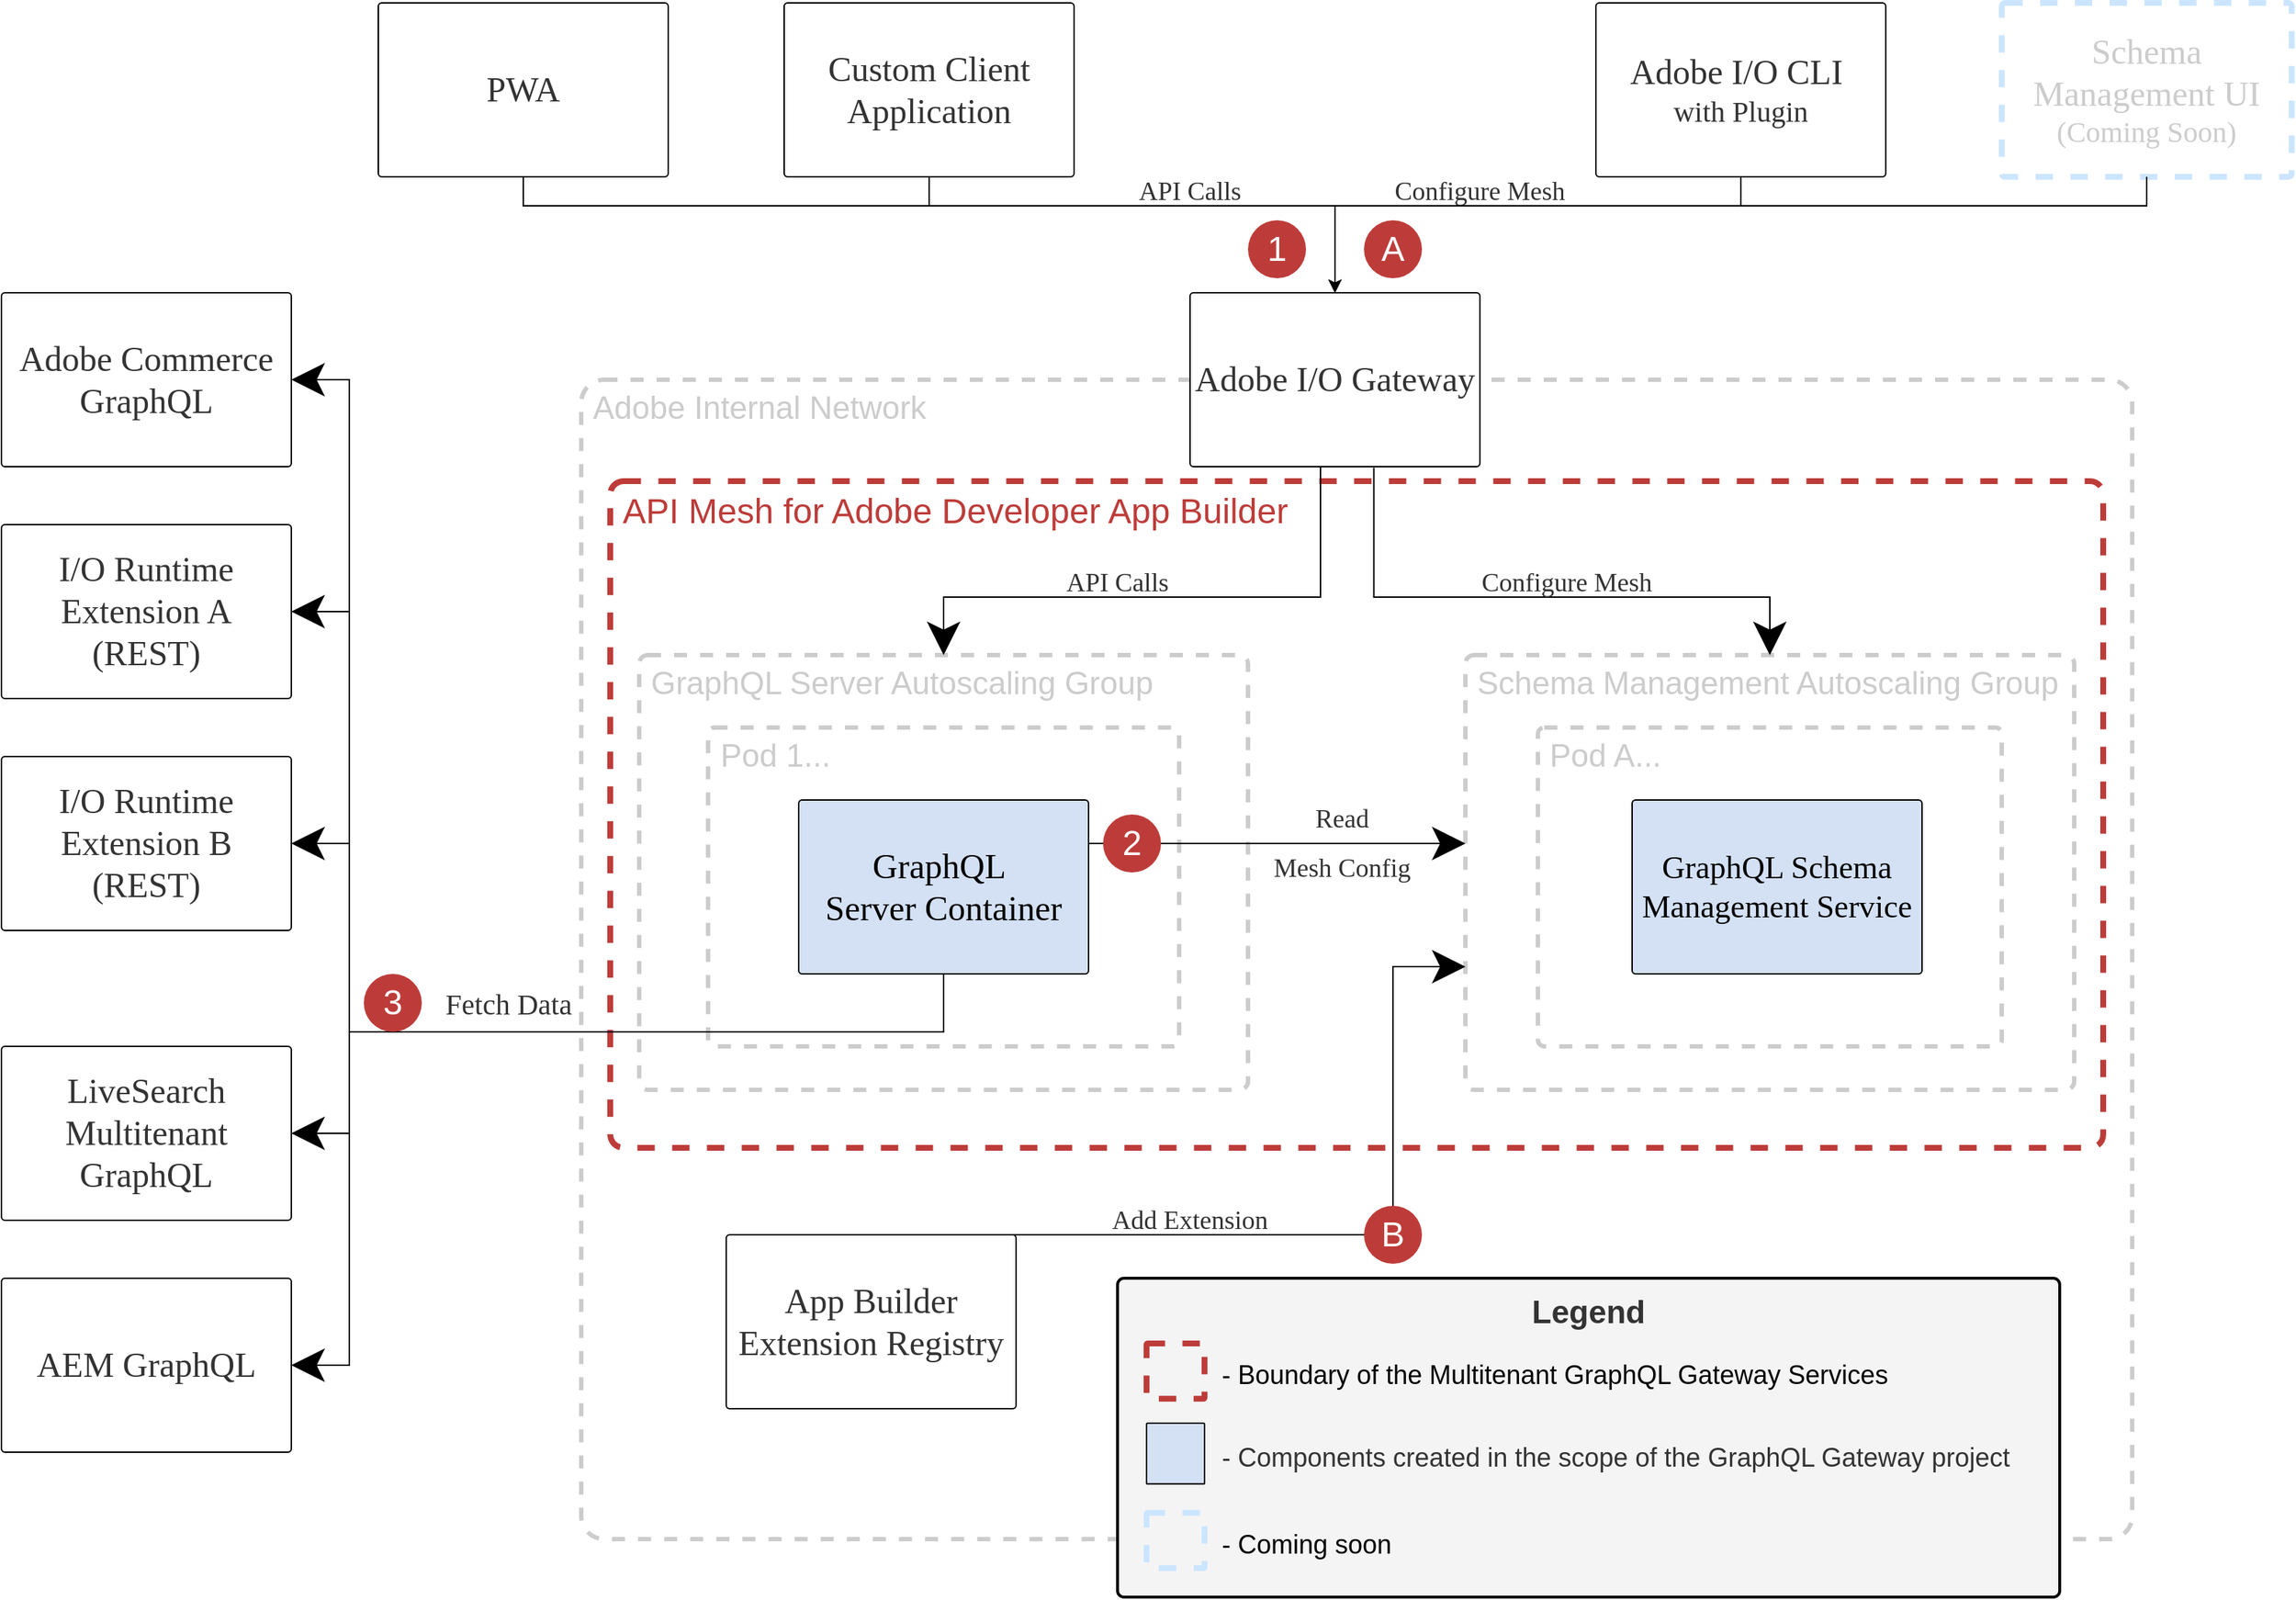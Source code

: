 <mxfile version="18.1.3" type="device"><diagram id="HuxnVWD3fxlY8WrwjRA4" name="Page-1"><mxGraphModel dx="1296" dy="699" grid="1" gridSize="10" guides="1" tooltips="1" connect="1" arrows="1" fold="1" page="1" pageScale="1" pageWidth="850" pageHeight="1100" math="0" shadow="0"><root><mxCell id="0"/><mxCell id="1" parent="0"/><mxCell id="AykOZnKy9bjINJLmDB4_-24" value=" Adobe Internal Network" style="rounded=1;arcSize=2;fillColor=default;strokeColor=#CCCCCC;movable=1;resizable=1;rotatable=1;deletable=1;editable=1;connectable=1;fontFamily=Helvetica;fontSize=22;perimeter=rectanglePerimeter;shadow=0;fontColor=#CCCCCC;dashed=1;align=left;verticalAlign=top;whiteSpace=wrap;strokeWidth=3;" parent="1" vertex="1"><mxGeometry x="460" y="300" width="1070" height="800" as="geometry"/></mxCell><mxCell id="AykOZnKy9bjINJLmDB4_-46" value="&lt;div&gt;&lt;font style=&quot;font-size: 18px&quot;&gt;Read&lt;/font&gt;&lt;/div&gt;&lt;div style=&quot;font-size: 10px&quot;&gt;&lt;span&gt;&lt;br&gt;&lt;/span&gt;&lt;/div&gt;&lt;div&gt;&lt;span style=&quot;font-size: 18px&quot;&gt;Mesh Config&lt;/span&gt;&lt;/div&gt;" style="rounded=1;whiteSpace=wrap;html=1;arcSize=2;fillColor=none;strokeColor=none;movable=1;resizable=1;rotatable=1;deletable=1;editable=1;connectable=1;fontFamily=Verdana;fontSize=13;perimeter=rectanglePerimeter;shadow=0;fontColor=#333333;align=center;" parent="1" vertex="1"><mxGeometry x="830" y="600" width="310" height="40" as="geometry"/></mxCell><mxCell id="AykOZnKy9bjINJLmDB4_-25" value=" API Mesh for Adobe Developer App Builder" style="rounded=1;arcSize=2;movable=1;resizable=1;rotatable=1;deletable=1;editable=1;connectable=1;fontFamily=Helvetica;fontSize=24;perimeter=rectanglePerimeter;shadow=0;dashed=1;align=left;verticalAlign=top;whiteSpace=wrap;strokeWidth=4;fillColor=none;strokeColor=#BD3C39;fontColor=#BD3C39;" parent="1" vertex="1"><mxGeometry x="480" y="370" width="1030" height="460" as="geometry"/></mxCell><mxCell id="AykOZnKy9bjINJLmDB4_-28" value=" Schema Management Autoscaling Group" style="rounded=1;arcSize=2;fillColor=default;strokeColor=#CCCCCC;movable=1;resizable=1;rotatable=1;deletable=1;editable=1;connectable=1;fontFamily=Helvetica;fontSize=22;perimeter=rectanglePerimeter;shadow=0;fontColor=#CCCCCC;dashed=1;align=left;verticalAlign=top;whiteSpace=wrap;strokeWidth=3;" parent="1" vertex="1"><mxGeometry x="1070" y="490" width="420" height="300" as="geometry"/></mxCell><mxCell id="AykOZnKy9bjINJLmDB4_-29" value=" Pod A..." style="rounded=1;arcSize=2;fillColor=default;strokeColor=#CCCCCC;movable=1;resizable=1;rotatable=1;deletable=1;editable=1;connectable=1;fontFamily=Helvetica;fontSize=22;perimeter=rectanglePerimeter;shadow=0;fontColor=#CCCCCC;dashed=1;align=left;verticalAlign=top;whiteSpace=wrap;strokeWidth=3;" parent="1" vertex="1"><mxGeometry x="1120" y="540" width="320" height="220" as="geometry"/></mxCell><mxCell id="AykOZnKy9bjINJLmDB4_-26" value=" GraphQL Server Autoscaling Group" style="rounded=1;arcSize=2;fillColor=default;strokeColor=#CCCCCC;movable=1;resizable=1;rotatable=1;deletable=1;editable=1;connectable=1;fontFamily=Helvetica;fontSize=22;perimeter=rectanglePerimeter;shadow=0;fontColor=#CCCCCC;dashed=1;align=left;verticalAlign=top;whiteSpace=wrap;strokeWidth=3;" parent="1" vertex="1"><mxGeometry x="500" y="490" width="420" height="300" as="geometry"/></mxCell><mxCell id="AykOZnKy9bjINJLmDB4_-27" value=" Pod 1..." style="rounded=1;arcSize=2;fillColor=default;strokeColor=#CCCCCC;movable=1;resizable=1;rotatable=1;deletable=1;editable=1;connectable=1;fontFamily=Helvetica;fontSize=22;perimeter=rectanglePerimeter;shadow=0;fontColor=#CCCCCC;dashed=1;align=left;verticalAlign=top;whiteSpace=wrap;strokeWidth=3;" parent="1" vertex="1"><mxGeometry x="547.5" y="540" width="325" height="220" as="geometry"/></mxCell><mxCell id="AykOZnKy9bjINJLmDB4_-15" style="edgeStyle=orthogonalEdgeStyle;rounded=0;orthogonalLoop=1;jettySize=auto;html=1;exitX=0.5;exitY=1;exitDx=0;exitDy=0;endSize=20;entryX=0.5;entryY=0;entryDx=0;entryDy=0;" parent="1" source="XAE0YdJrRLPsoNwTPt81-1" target="AykOZnKy9bjINJLmDB4_-26" edge="1"><mxGeometry relative="1" as="geometry"><mxPoint x="810" y="410" as="targetPoint"/><Array as="points"><mxPoint x="970" y="360"/><mxPoint x="970" y="450"/><mxPoint x="710" y="450"/></Array></mxGeometry></mxCell><mxCell id="AykOZnKy9bjINJLmDB4_-22" style="edgeStyle=orthogonalEdgeStyle;rounded=0;orthogonalLoop=1;jettySize=auto;html=1;exitX=0.634;exitY=1.006;exitDx=0;exitDy=0;startArrow=none;startFill=0;endArrow=classic;endFill=1;endSize=20;exitPerimeter=0;entryX=0.5;entryY=0;entryDx=0;entryDy=0;" parent="1" source="XAE0YdJrRLPsoNwTPt81-1" target="AykOZnKy9bjINJLmDB4_-28" edge="1"><mxGeometry relative="1" as="geometry"><mxPoint x="1410" y="450" as="targetPoint"/><Array as="points"><mxPoint x="1007" y="450"/><mxPoint x="1280" y="450"/></Array></mxGeometry></mxCell><mxCell id="XAE0YdJrRLPsoNwTPt81-1" value="&lt;div&gt;&lt;font style=&quot;font-size: 24px&quot;&gt;Adobe I/O Gateway&lt;/font&gt;&lt;/div&gt;" style="rounded=1;whiteSpace=wrap;html=1;arcSize=2;fillColor=default;strokeColor=#000000;movable=1;resizable=1;rotatable=1;deletable=1;editable=1;connectable=1;fontFamily=Verdana;fontSize=13;perimeter=rectanglePerimeter;shadow=0;fontColor=#333333;align=center;" parent="1" vertex="1"><mxGeometry x="880" y="240" width="200" height="120" as="geometry"/></mxCell><mxCell id="AykOZnKy9bjINJLmDB4_-12" style="edgeStyle=orthogonalEdgeStyle;rounded=0;orthogonalLoop=1;jettySize=auto;html=1;exitX=0.5;exitY=1;exitDx=0;exitDy=0;entryX=0.5;entryY=0;entryDx=0;entryDy=0;" parent="1" source="XAE0YdJrRLPsoNwTPt81-8" target="XAE0YdJrRLPsoNwTPt81-1" edge="1"><mxGeometry relative="1" as="geometry"><mxPoint x="980" y="200" as="targetPoint"/><Array as="points"><mxPoint x="420" y="180"/><mxPoint x="980" y="180"/></Array></mxGeometry></mxCell><mxCell id="XAE0YdJrRLPsoNwTPt81-8" value="&lt;div&gt;&lt;font style=&quot;font-size: 24px&quot;&gt;PWA&lt;/font&gt;&lt;/div&gt;" style="rounded=1;whiteSpace=wrap;html=1;arcSize=2;fillColor=none;strokeColor=#000000;movable=1;resizable=1;rotatable=1;deletable=1;editable=1;connectable=1;fontFamily=Verdana;fontSize=13;perimeter=rectanglePerimeter;shadow=0;fontColor=#333333;align=center;" parent="1" vertex="1"><mxGeometry x="320" y="40" width="200" height="120" as="geometry"/></mxCell><mxCell id="AykOZnKy9bjINJLmDB4_-11" style="edgeStyle=orthogonalEdgeStyle;rounded=0;orthogonalLoop=1;jettySize=auto;html=1;exitX=0.5;exitY=1;exitDx=0;exitDy=0;" parent="1" source="XAE0YdJrRLPsoNwTPt81-9" target="XAE0YdJrRLPsoNwTPt81-1" edge="1"><mxGeometry relative="1" as="geometry"><Array as="points"><mxPoint x="700" y="180"/><mxPoint x="980" y="180"/></Array></mxGeometry></mxCell><mxCell id="XAE0YdJrRLPsoNwTPt81-9" value="&lt;div&gt;&lt;font style=&quot;font-size: 24px&quot;&gt;Custom Client&lt;/font&gt;&lt;/div&gt;&lt;div&gt;&lt;font style=&quot;font-size: 24px&quot;&gt;Application&lt;/font&gt;&lt;/div&gt;" style="rounded=1;whiteSpace=wrap;html=1;arcSize=2;fillColor=none;strokeColor=#000000;movable=1;resizable=1;rotatable=1;deletable=1;editable=1;connectable=1;fontFamily=Verdana;fontSize=13;perimeter=rectanglePerimeter;shadow=0;fontColor=#333333;align=center;" parent="1" vertex="1"><mxGeometry x="600" y="40" width="200" height="120" as="geometry"/></mxCell><mxCell id="AykOZnKy9bjINJLmDB4_-13" style="edgeStyle=orthogonalEdgeStyle;rounded=0;orthogonalLoop=1;jettySize=auto;html=1;exitX=0.5;exitY=1;exitDx=0;exitDy=0;entryX=0.5;entryY=0;entryDx=0;entryDy=0;" parent="1" source="XAE0YdJrRLPsoNwTPt81-10" target="XAE0YdJrRLPsoNwTPt81-1" edge="1"><mxGeometry relative="1" as="geometry"><Array as="points"><mxPoint x="1260" y="180"/><mxPoint x="980" y="180"/></Array></mxGeometry></mxCell><mxCell id="XAE0YdJrRLPsoNwTPt81-10" value="&lt;div&gt;&lt;font style=&quot;font-size: 24px&quot;&gt;Adobe I/O CLI&amp;nbsp;&lt;/font&gt;&lt;/div&gt;&lt;div&gt;&lt;font style=&quot;font-size: 20px&quot;&gt;with Plugin&lt;/font&gt;&lt;/div&gt;" style="rounded=1;whiteSpace=wrap;html=1;arcSize=2;fillColor=none;strokeColor=#000000;movable=1;resizable=1;rotatable=1;deletable=1;editable=1;connectable=1;fontFamily=Verdana;fontSize=13;perimeter=rectanglePerimeter;shadow=0;fontColor=#333333;align=center;" parent="1" vertex="1"><mxGeometry x="1160" y="40" width="200" height="120" as="geometry"/></mxCell><mxCell id="XAE0YdJrRLPsoNwTPt81-11" value="&lt;div&gt;&lt;font style=&quot;font-size: 24px&quot; color=&quot;#cccccc&quot;&gt;Schema Management UI&lt;/font&gt;&lt;/div&gt;&lt;div&gt;&lt;span style=&quot;font-size: 20px ; color: rgb(204 , 204 , 204)&quot;&gt;(Coming Soon)&lt;/span&gt;&lt;br&gt;&lt;/div&gt;" style="rounded=1;whiteSpace=wrap;html=1;arcSize=2;fillColor=none;strokeColor=#CCE5FF;movable=1;resizable=1;rotatable=1;deletable=1;editable=1;connectable=1;fontFamily=Verdana;fontSize=13;perimeter=rectanglePerimeter;shadow=0;fontColor=#333333;align=center;dashed=1;strokeWidth=4;" parent="1" vertex="1"><mxGeometry x="1440" y="40" width="200" height="120" as="geometry"/></mxCell><mxCell id="AykOZnKy9bjINJLmDB4_-16" style="edgeStyle=orthogonalEdgeStyle;rounded=0;orthogonalLoop=1;jettySize=auto;html=1;exitX=0.5;exitY=0;exitDx=0;exitDy=0;entryX=1;entryY=0.5;entryDx=0;entryDy=0;endSize=20;" parent="1" source="AykOZnKy9bjINJLmDB4_-3" target="AykOZnKy9bjINJLmDB4_-6" edge="1"><mxGeometry relative="1" as="geometry"><Array as="points"><mxPoint x="710" y="750"/><mxPoint x="300" y="750"/><mxPoint x="300" y="460"/></Array></mxGeometry></mxCell><mxCell id="AykOZnKy9bjINJLmDB4_-23" style="edgeStyle=orthogonalEdgeStyle;rounded=0;orthogonalLoop=1;jettySize=auto;html=1;exitX=1;exitY=0.25;exitDx=0;exitDy=0;startArrow=none;startFill=0;endArrow=classic;endFill=1;endSize=20;" parent="1" source="AykOZnKy9bjINJLmDB4_-3" edge="1"><mxGeometry relative="1" as="geometry"><mxPoint x="1070" y="620" as="targetPoint"/><Array as="points"><mxPoint x="940" y="620"/><mxPoint x="940" y="620"/></Array></mxGeometry></mxCell><mxCell id="AykOZnKy9bjINJLmDB4_-3" value="&lt;div&gt;&lt;font style=&quot;font-size: 24px&quot;&gt;GraphQL&amp;nbsp;&lt;/font&gt;&lt;/div&gt;&lt;div&gt;&lt;font style=&quot;font-size: 24px&quot;&gt;Server Container&lt;/font&gt;&lt;/div&gt;" style="rounded=1;whiteSpace=wrap;html=1;arcSize=2;fillColor=#D4E1F5;strokeColor=#000000;movable=1;resizable=1;rotatable=1;deletable=1;editable=1;connectable=1;fontFamily=Verdana;fontSize=13;perimeter=rectanglePerimeter;shadow=0;align=center;" parent="1" vertex="1"><mxGeometry x="610" y="590" width="200" height="120" as="geometry"/></mxCell><mxCell id="AykOZnKy9bjINJLmDB4_-4" value="&lt;div&gt;&lt;font style=&quot;font-size: 22px&quot;&gt;GraphQL Schema Management Service&lt;/font&gt;&lt;/div&gt;" style="rounded=1;whiteSpace=wrap;html=1;arcSize=2;fillColor=#D4E1F5;strokeColor=#000000;movable=1;resizable=1;rotatable=1;deletable=1;editable=1;connectable=1;fontFamily=Verdana;fontSize=13;perimeter=rectanglePerimeter;shadow=0;align=center;" parent="1" vertex="1"><mxGeometry x="1185" y="590" width="200" height="120" as="geometry"/></mxCell><mxCell id="AykOZnKy9bjINJLmDB4_-30" style="edgeStyle=orthogonalEdgeStyle;rounded=0;orthogonalLoop=1;jettySize=auto;html=1;exitX=0.5;exitY=0;exitDx=0;exitDy=0;fontSize=27;fontColor=#97D077;startArrow=none;startFill=0;endArrow=classic;endFill=1;startSize=20;endSize=20;" parent="1" source="AykOZnKy9bjINJLmDB4_-5" target="AykOZnKy9bjINJLmDB4_-28" edge="1"><mxGeometry relative="1" as="geometry"><Array as="points"><mxPoint x="1020" y="890"/><mxPoint x="1020" y="705"/></Array><mxPoint x="1170" y="710" as="targetPoint"/></mxGeometry></mxCell><mxCell id="AykOZnKy9bjINJLmDB4_-5" value="&lt;div&gt;&lt;font style=&quot;font-size: 24px&quot;&gt;App Builder Extension Registry&lt;/font&gt;&lt;/div&gt;" style="rounded=1;whiteSpace=wrap;html=1;arcSize=2;fillColor=none;strokeColor=#000000;movable=1;resizable=1;rotatable=1;deletable=1;editable=1;connectable=1;fontFamily=Verdana;fontSize=13;perimeter=rectanglePerimeter;shadow=0;fontColor=#333333;align=center;" parent="1" vertex="1"><mxGeometry x="560" y="890" width="200" height="120" as="geometry"/></mxCell><mxCell id="AykOZnKy9bjINJLmDB4_-6" value="&lt;div&gt;&lt;font style=&quot;font-size: 24px&quot;&gt;I/O Runtime Extension A&lt;/font&gt;&lt;/div&gt;&lt;div&gt;&lt;font style=&quot;font-size: 24px&quot;&gt;(REST)&lt;/font&gt;&lt;/div&gt;" style="rounded=1;whiteSpace=wrap;html=1;arcSize=2;fillColor=none;strokeColor=#000000;movable=1;resizable=1;rotatable=1;deletable=1;editable=1;connectable=1;fontFamily=Verdana;fontSize=13;perimeter=rectanglePerimeter;shadow=0;fontColor=#333333;align=center;" parent="1" vertex="1"><mxGeometry x="60" y="400" width="200" height="120" as="geometry"/></mxCell><mxCell id="AykOZnKy9bjINJLmDB4_-17" style="edgeStyle=orthogonalEdgeStyle;rounded=0;orthogonalLoop=1;jettySize=auto;html=1;exitX=1;exitY=0.5;exitDx=0;exitDy=0;startArrow=classic;startFill=1;endArrow=none;endFill=0;endSize=20;startSize=20;" parent="1" source="AykOZnKy9bjINJLmDB4_-7" edge="1"><mxGeometry relative="1" as="geometry"><mxPoint x="710" y="710" as="targetPoint"/><Array as="points"><mxPoint x="300" y="620"/><mxPoint x="300" y="750"/><mxPoint x="710" y="750"/></Array></mxGeometry></mxCell><mxCell id="AykOZnKy9bjINJLmDB4_-7" value="&lt;div&gt;&lt;font style=&quot;font-size: 24px&quot;&gt;I/O Runtime Extension B&lt;/font&gt;&lt;/div&gt;&lt;div&gt;&lt;font style=&quot;font-size: 24px&quot;&gt;(REST)&lt;br&gt;&lt;/font&gt;&lt;/div&gt;" style="rounded=1;whiteSpace=wrap;html=1;arcSize=2;fillColor=none;strokeColor=#000000;movable=1;resizable=1;rotatable=1;deletable=1;editable=1;connectable=1;fontFamily=Verdana;fontSize=13;perimeter=rectanglePerimeter;shadow=0;fontColor=#333333;align=center;" parent="1" vertex="1"><mxGeometry x="60" y="560" width="200" height="120" as="geometry"/></mxCell><mxCell id="AykOZnKy9bjINJLmDB4_-19" style="edgeStyle=orthogonalEdgeStyle;rounded=0;orthogonalLoop=1;jettySize=auto;html=1;exitX=1;exitY=0.5;exitDx=0;exitDy=0;startArrow=classic;startFill=1;endArrow=none;endFill=0;endSize=20;startSize=20;" parent="1" source="AykOZnKy9bjINJLmDB4_-8" edge="1"><mxGeometry relative="1" as="geometry"><Array as="points"><mxPoint x="300" y="820"/><mxPoint x="300" y="750"/><mxPoint x="710" y="750"/></Array><mxPoint x="710" y="710" as="targetPoint"/></mxGeometry></mxCell><mxCell id="AykOZnKy9bjINJLmDB4_-8" value="&lt;div&gt;&lt;font style=&quot;font-size: 24px&quot;&gt;LiveSearch&lt;/font&gt;&lt;/div&gt;&lt;div&gt;&lt;font style=&quot;font-size: 24px&quot;&gt;Multitenant&lt;/font&gt;&lt;/div&gt;&lt;div&gt;&lt;font style=&quot;font-size: 24px&quot;&gt;GraphQL&lt;/font&gt;&lt;/div&gt;" style="rounded=1;whiteSpace=wrap;html=1;arcSize=2;fillColor=none;strokeColor=#000000;movable=1;resizable=1;rotatable=1;deletable=1;editable=1;connectable=1;fontFamily=Verdana;fontSize=13;perimeter=rectanglePerimeter;shadow=0;fontColor=#333333;align=center;" parent="1" vertex="1"><mxGeometry x="60" y="760" width="200" height="120" as="geometry"/></mxCell><mxCell id="AykOZnKy9bjINJLmDB4_-20" style="edgeStyle=orthogonalEdgeStyle;rounded=0;orthogonalLoop=1;jettySize=auto;html=1;exitX=1;exitY=0.5;exitDx=0;exitDy=0;startArrow=classic;startFill=1;endArrow=none;endFill=0;endSize=20;startSize=20;" parent="1" source="AykOZnKy9bjINJLmDB4_-9" edge="1"><mxGeometry relative="1" as="geometry"><Array as="points"><mxPoint x="300" y="980"/><mxPoint x="300" y="750"/><mxPoint x="710" y="750"/></Array><mxPoint x="710" y="710" as="targetPoint"/></mxGeometry></mxCell><mxCell id="AykOZnKy9bjINJLmDB4_-9" value="&lt;div&gt;&lt;font style=&quot;font-size: 24px&quot;&gt;AEM GraphQL&lt;/font&gt;&lt;/div&gt;" style="rounded=1;whiteSpace=wrap;html=1;arcSize=2;fillColor=none;strokeColor=#000000;movable=1;resizable=1;rotatable=1;deletable=1;editable=1;connectable=1;fontFamily=Verdana;fontSize=13;perimeter=rectanglePerimeter;shadow=0;fontColor=#333333;align=center;" parent="1" vertex="1"><mxGeometry x="60" y="920" width="200" height="120" as="geometry"/></mxCell><mxCell id="AykOZnKy9bjINJLmDB4_-18" style="edgeStyle=orthogonalEdgeStyle;rounded=0;orthogonalLoop=1;jettySize=auto;html=1;exitX=1;exitY=0.5;exitDx=0;exitDy=0;entryX=0.5;entryY=1;entryDx=0;entryDy=0;startArrow=classic;startFill=1;endArrow=none;endFill=0;endSize=20;startSize=20;" parent="1" source="AykOZnKy9bjINJLmDB4_-10" target="AykOZnKy9bjINJLmDB4_-3" edge="1"><mxGeometry relative="1" as="geometry"><Array as="points"><mxPoint x="300" y="300"/><mxPoint x="300" y="750"/><mxPoint x="710" y="750"/></Array></mxGeometry></mxCell><mxCell id="AykOZnKy9bjINJLmDB4_-10" value="&lt;div&gt;&lt;font style=&quot;font-size: 24px&quot;&gt;Adobe Commerce GraphQL&lt;/font&gt;&lt;/div&gt;" style="rounded=1;whiteSpace=wrap;html=1;arcSize=2;fillColor=none;strokeColor=#000000;movable=1;resizable=1;rotatable=1;deletable=1;editable=1;connectable=1;fontFamily=Verdana;fontSize=13;perimeter=rectanglePerimeter;shadow=0;fontColor=#333333;align=center;" parent="1" vertex="1"><mxGeometry x="60" y="240" width="200" height="120" as="geometry"/></mxCell><mxCell id="AykOZnKy9bjINJLmDB4_-36" value="&lt;div&gt;&lt;font style=&quot;font-size: 20px&quot;&gt;Fetch Data&lt;/font&gt;&lt;/div&gt;" style="rounded=1;whiteSpace=wrap;html=1;arcSize=2;fillColor=none;strokeColor=none;movable=1;resizable=1;rotatable=1;deletable=1;editable=1;connectable=1;fontFamily=Verdana;fontSize=13;perimeter=rectanglePerimeter;shadow=0;fontColor=#333333;align=center;" parent="1" vertex="1"><mxGeometry x="310" y="710" width="200" height="40" as="geometry"/></mxCell><mxCell id="AykOZnKy9bjINJLmDB4_-37" value="&lt;div&gt;&lt;font style=&quot;font-size: 18px&quot;&gt;API Calls&lt;/font&gt;&lt;/div&gt;" style="rounded=1;whiteSpace=wrap;html=1;arcSize=2;fillColor=none;strokeColor=none;movable=1;resizable=1;rotatable=1;deletable=1;editable=1;connectable=1;fontFamily=Verdana;fontSize=13;perimeter=rectanglePerimeter;shadow=0;fontColor=#333333;align=center;" parent="1" vertex="1"><mxGeometry x="780" y="150" width="200" height="40" as="geometry"/></mxCell><mxCell id="AykOZnKy9bjINJLmDB4_-38" value="&lt;div&gt;&lt;font style=&quot;font-size: 18px&quot;&gt;Configure Mesh&lt;/font&gt;&lt;/div&gt;" style="rounded=1;whiteSpace=wrap;html=1;arcSize=2;fillColor=none;strokeColor=none;movable=1;resizable=1;rotatable=1;deletable=1;editable=1;connectable=1;fontFamily=Verdana;fontSize=13;perimeter=rectanglePerimeter;shadow=0;fontColor=#333333;align=center;" parent="1" vertex="1"><mxGeometry x="980" y="150" width="200" height="40" as="geometry"/></mxCell><mxCell id="AykOZnKy9bjINJLmDB4_-39" value="" style="edgeStyle=orthogonalEdgeStyle;rounded=0;orthogonalLoop=1;jettySize=auto;html=1;exitX=0.5;exitY=1;exitDx=0;exitDy=0;entryX=0.5;entryY=0;entryDx=0;entryDy=0;endSize=20;endArrow=none;" parent="1" source="XAE0YdJrRLPsoNwTPt81-11" target="XAE0YdJrRLPsoNwTPt81-1" edge="1"><mxGeometry relative="1" as="geometry"><mxPoint x="1540" y="160" as="sourcePoint"/><mxPoint x="980" y="240" as="targetPoint"/><Array as="points"><mxPoint x="1540" y="180"/><mxPoint x="980" y="180"/></Array></mxGeometry></mxCell><mxCell id="AykOZnKy9bjINJLmDB4_-40" style="edgeStyle=orthogonalEdgeStyle;rounded=0;orthogonalLoop=1;jettySize=auto;html=1;exitX=0.5;exitY=1;exitDx=0;exitDy=0;fontSize=20;fontColor=#97D077;startArrow=none;startFill=0;endArrow=none;endFill=0;startSize=20;endSize=20;strokeColor=#F8CECC;" parent="1" source="AykOZnKy9bjINJLmDB4_-38" target="AykOZnKy9bjINJLmDB4_-38" edge="1"><mxGeometry relative="1" as="geometry"/></mxCell><mxCell id="AykOZnKy9bjINJLmDB4_-41" style="edgeStyle=orthogonalEdgeStyle;rounded=0;orthogonalLoop=1;jettySize=auto;html=1;exitX=0.5;exitY=1;exitDx=0;exitDy=0;fontSize=20;fontColor=#97D077;startArrow=none;startFill=0;endArrow=none;endFill=0;startSize=20;endSize=20;strokeColor=#F8CECC;" parent="1" source="AykOZnKy9bjINJLmDB4_-38" target="AykOZnKy9bjINJLmDB4_-38" edge="1"><mxGeometry relative="1" as="geometry"/></mxCell><mxCell id="AykOZnKy9bjINJLmDB4_-43" value="&lt;div&gt;&lt;font style=&quot;font-size: 18px&quot;&gt;API Calls&lt;/font&gt;&lt;/div&gt;" style="rounded=1;whiteSpace=wrap;html=1;arcSize=2;fillColor=none;strokeColor=none;movable=1;resizable=1;rotatable=1;deletable=1;editable=1;connectable=1;fontFamily=Verdana;fontSize=13;perimeter=rectanglePerimeter;shadow=0;fontColor=#333333;align=center;" parent="1" vertex="1"><mxGeometry x="730" y="420" width="200" height="40" as="geometry"/></mxCell><mxCell id="AykOZnKy9bjINJLmDB4_-44" value="&lt;div&gt;&lt;font style=&quot;font-size: 18px&quot;&gt;Configure Mesh&lt;/font&gt;&lt;/div&gt;" style="rounded=1;whiteSpace=wrap;html=1;arcSize=2;fillColor=none;strokeColor=none;movable=1;resizable=1;rotatable=1;deletable=1;editable=1;connectable=1;fontFamily=Verdana;fontSize=13;perimeter=rectanglePerimeter;shadow=0;fontColor=#333333;align=center;" parent="1" vertex="1"><mxGeometry x="1040" y="420" width="200" height="40" as="geometry"/></mxCell><mxCell id="AykOZnKy9bjINJLmDB4_-47" value="&lt;div&gt;&lt;font style=&quot;font-size: 18px&quot;&gt;Add Extension&lt;/font&gt;&lt;/div&gt;" style="rounded=1;whiteSpace=wrap;html=1;arcSize=2;fillColor=none;strokeColor=none;movable=1;resizable=1;rotatable=1;deletable=1;editable=1;connectable=1;fontFamily=Verdana;fontSize=13;perimeter=rectanglePerimeter;shadow=0;fontColor=#333333;align=center;" parent="1" vertex="1"><mxGeometry x="780" y="860" width="200" height="40" as="geometry"/></mxCell><mxCell id="AykOZnKy9bjINJLmDB4_-49" value="&lt;div style=&quot;text-align: center&quot;&gt;&lt;font style=&quot;line-height: 100% ; font-size: 24px&quot;&gt;1&lt;/font&gt;&lt;/div&gt;" style="ellipse;whiteSpace=wrap;html=1;aspect=fixed;fillColor=#BD3C39;fontFamily=Helvetica;align=center;strokeColor=none;fontSize=14;verticalAlign=middle;horizontal=1;spacingTop=0;spacingRight=0;spacingLeft=0;fontColor=#FFFFFF;spacing=0;labelPosition=center;verticalLabelPosition=middle;spacingBottom=2;dashed=1;" parent="1" vertex="1"><mxGeometry x="920" y="190" width="40" height="40" as="geometry"/></mxCell><mxCell id="AykOZnKy9bjINJLmDB4_-50" value="&lt;div style=&quot;text-align: center&quot;&gt;&lt;font style=&quot;line-height: 100% ; font-size: 24px&quot;&gt;A&lt;/font&gt;&lt;/div&gt;" style="ellipse;whiteSpace=wrap;html=1;aspect=fixed;fillColor=#BD3C39;fontFamily=Helvetica;align=center;strokeColor=none;fontSize=14;verticalAlign=middle;horizontal=1;spacingTop=0;spacingRight=0;spacingLeft=0;fontColor=#FFFFFF;spacing=0;labelPosition=center;verticalLabelPosition=middle;spacingBottom=2;dashed=1;" parent="1" vertex="1"><mxGeometry x="1000" y="190" width="40" height="40" as="geometry"/></mxCell><mxCell id="AykOZnKy9bjINJLmDB4_-51" value="&lt;div style=&quot;text-align: center&quot;&gt;&lt;font style=&quot;line-height: 100% ; font-size: 24px&quot;&gt;2&lt;/font&gt;&lt;/div&gt;" style="ellipse;whiteSpace=wrap;html=1;aspect=fixed;fillColor=#BD3C39;fontFamily=Helvetica;align=center;strokeColor=none;fontSize=14;verticalAlign=middle;horizontal=1;spacingTop=0;spacingRight=0;spacingLeft=0;fontColor=#FFFFFF;spacing=0;labelPosition=center;verticalLabelPosition=middle;spacingBottom=2;dashed=1;" parent="1" vertex="1"><mxGeometry x="820" y="600" width="40" height="40" as="geometry"/></mxCell><mxCell id="AykOZnKy9bjINJLmDB4_-52" value="&lt;div style=&quot;text-align: center&quot;&gt;&lt;font style=&quot;line-height: 100% ; font-size: 24px&quot;&gt;3&lt;/font&gt;&lt;/div&gt;" style="ellipse;whiteSpace=wrap;html=1;aspect=fixed;fillColor=#BD3C39;fontFamily=Helvetica;align=center;strokeColor=none;fontSize=14;verticalAlign=middle;horizontal=1;spacingTop=0;spacingRight=0;spacingLeft=0;fontColor=#FFFFFF;spacing=0;labelPosition=center;verticalLabelPosition=middle;spacingBottom=2;dashed=1;" parent="1" vertex="1"><mxGeometry x="310" y="710" width="40" height="40" as="geometry"/></mxCell><mxCell id="AykOZnKy9bjINJLmDB4_-53" value="&lt;div style=&quot;text-align: center&quot;&gt;&lt;font style=&quot;line-height: 100% ; font-size: 24px&quot;&gt;B&lt;/font&gt;&lt;/div&gt;" style="ellipse;whiteSpace=wrap;html=1;aspect=fixed;fillColor=#BD3C39;fontFamily=Helvetica;align=center;strokeColor=none;fontSize=14;verticalAlign=middle;horizontal=1;spacingTop=0;spacingRight=0;spacingLeft=0;fontColor=#FFFFFF;spacing=0;labelPosition=center;verticalLabelPosition=middle;spacingBottom=2;dashed=1;" parent="1" vertex="1"><mxGeometry x="1000" y="870" width="40" height="40" as="geometry"/></mxCell><mxCell id="AykOZnKy9bjINJLmDB4_-55" value="&lt;div style=&quot;text-align: left&quot;&gt;&lt;font style=&quot;font-size: 22px&quot;&gt;Legend&lt;/font&gt;&lt;/div&gt;" style="rounded=1;whiteSpace=wrap;html=1;arcSize=2;fillColor=#f4f4f4;strokeColor=#000000;movable=1;resizable=1;rotatable=1;deletable=1;editable=1;connectable=1;fontFamily=Helvetica;fontSize=26;perimeter=rectanglePerimeter;shadow=0;fontColor=#333333;strokeWidth=2;verticalAlign=top;fontStyle=1" parent="1" vertex="1"><mxGeometry x="830" y="920" width="650" height="220" as="geometry"/></mxCell><mxCell id="AykOZnKy9bjINJLmDB4_-56" value="&lt;font color=&quot;#000000&quot; style=&quot;font-size: 18px&quot;&gt;- Boundary of the Multitenant GraphQL Gateway Services&lt;/font&gt;" style="text;html=1;align=left;verticalAlign=middle;resizable=0;points=[];autosize=1;strokeColor=none;fillColor=none;fontSize=26;fontColor=#BD3C39;" parent="1" vertex="1"><mxGeometry x="900" y="964.06" width="480" height="40" as="geometry"/></mxCell><mxCell id="AykOZnKy9bjINJLmDB4_-57" value="" style="rounded=1;arcSize=2;movable=1;resizable=1;rotatable=1;deletable=1;editable=1;connectable=1;fontFamily=Helvetica;fontSize=27;perimeter=rectanglePerimeter;shadow=0;dashed=1;align=left;verticalAlign=top;whiteSpace=wrap;strokeWidth=4;fillColor=none;strokeColor=#BD3C39;fontColor=#BD3C39;" parent="1" vertex="1"><mxGeometry x="850" y="965" width="40" height="38.13" as="geometry"/></mxCell><mxCell id="AykOZnKy9bjINJLmDB4_-58" value="&lt;span data-lucid-type=&quot;application/vnd.lucid.text&quot; data-lucid-content=&quot;{&amp;#34;t&amp;#34;:&amp;#34;Components that are implemented/modified in the scope of GraphQL Gateway project&amp;#34;,&amp;#34;m&amp;#34;:[{&amp;#34;s&amp;#34;:0,&amp;#34;n&amp;#34;:&amp;#34;a&amp;#34;,&amp;#34;v&amp;#34;:&amp;#34;left&amp;#34;},{&amp;#34;s&amp;#34;:0,&amp;#34;n&amp;#34;:&amp;#34;s&amp;#34;,&amp;#34;v&amp;#34;:22.222,&amp;#34;e&amp;#34;:80},{&amp;#34;s&amp;#34;:0,&amp;#34;n&amp;#34;:&amp;#34;c&amp;#34;,&amp;#34;v&amp;#34;:&amp;#34;333333ff&amp;#34;,&amp;#34;e&amp;#34;:80}]}&quot;&gt;&lt;span style=&quot;color: rgb(51 , 51 , 51)&quot;&gt;&lt;font style=&quot;font-size: 18px&quot;&gt;- Components created in the scope of the GraphQL Gateway project&lt;/font&gt;&lt;/span&gt;&lt;/span&gt;" style="text;html=1;align=left;verticalAlign=middle;resizable=0;points=[];autosize=1;strokeColor=none;fillColor=none;fontSize=26;fontColor=#000000;" parent="1" vertex="1"><mxGeometry x="900" y="1020.94" width="560" height="40" as="geometry"/></mxCell><mxCell id="AykOZnKy9bjINJLmDB4_-59" value="" style="rounded=1;whiteSpace=wrap;html=1;arcSize=2;fillColor=#D4E1F5;strokeColor=#000000;movable=1;resizable=1;rotatable=1;deletable=1;editable=1;connectable=1;fontFamily=Verdana;fontSize=13;perimeter=rectanglePerimeter;shadow=0;align=center;" parent="1" vertex="1"><mxGeometry x="850" y="1020.0" width="40" height="41.87" as="geometry"/></mxCell><mxCell id="a9YrrqM9pUhJxThZkxXl-3" value="&lt;font color=&quot;#000000&quot; style=&quot;font-size: 18px&quot;&gt;- Coming soon&lt;/font&gt;" style="text;html=1;align=left;verticalAlign=middle;resizable=0;points=[];autosize=1;strokeColor=none;fillColor=none;fontSize=26;fontColor=#BD3C39;" parent="1" vertex="1"><mxGeometry x="900" y="1080.93" width="130" height="40" as="geometry"/></mxCell><mxCell id="a9YrrqM9pUhJxThZkxXl-4" value="" style="rounded=1;arcSize=2;movable=1;resizable=1;rotatable=1;deletable=1;editable=1;connectable=1;fontFamily=Helvetica;fontSize=27;perimeter=rectanglePerimeter;shadow=0;dashed=1;align=left;verticalAlign=top;whiteSpace=wrap;strokeWidth=4;fillColor=none;strokeColor=#CCE5FF;fontColor=#BD3C39;" parent="1" vertex="1"><mxGeometry x="850" y="1081.87" width="40" height="38.13" as="geometry"/></mxCell></root></mxGraphModel></diagram></mxfile>